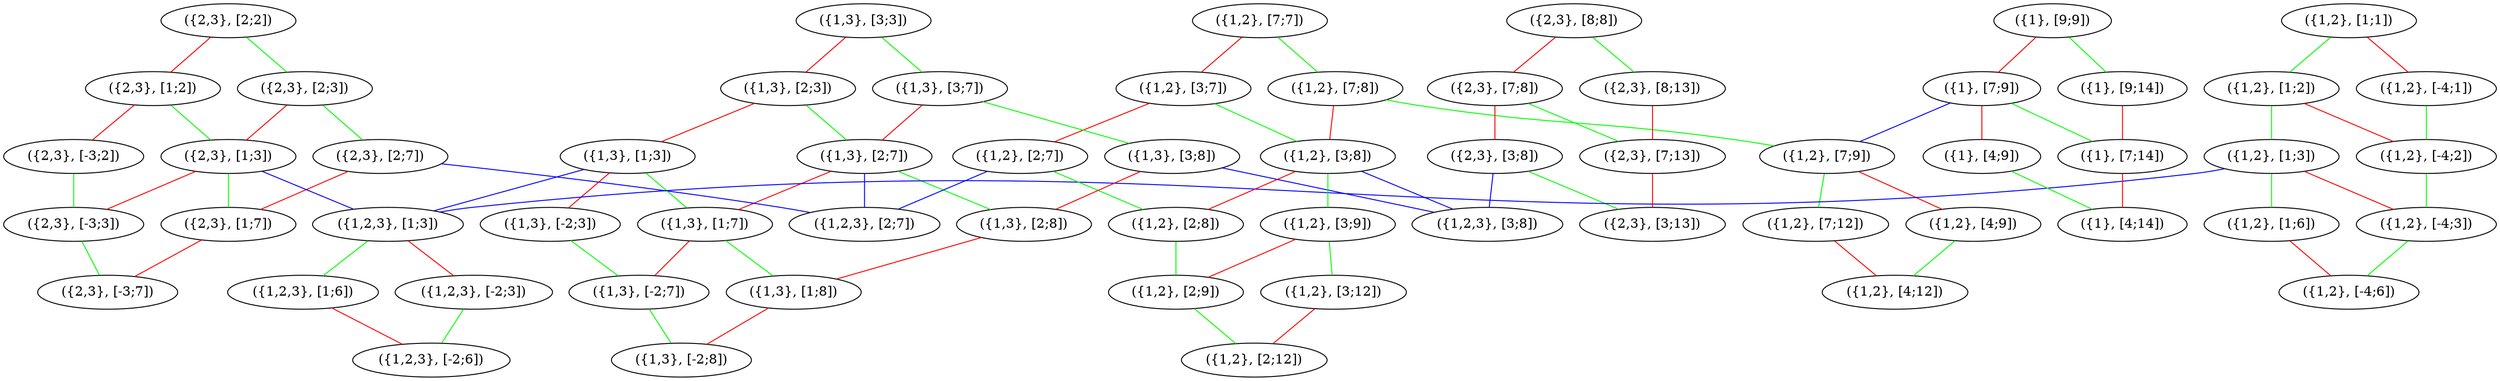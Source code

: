 graph G {
"({1,2,3}, [1;6])" [shape=ellipse];
"({2,3}, [-3;2])" [shape=ellipse];
"({1}, [4;14])" [shape=ellipse];
"({1,3}, [1;7])" [shape=ellipse];
"({2,3}, [3;13])" [shape=ellipse];
"({1,2}, [7;8])" [shape=ellipse];
"({1,3}, [2;7])" [shape=ellipse];
"({1,2}, [2;12])" [shape=ellipse];
"({1,3}, [-2;8])" [shape=ellipse];
"({2,3}, [1;2])" [shape=ellipse];
"({2,3}, [1;7])" [shape=ellipse];
"({1,2}, [7;9])" [shape=ellipse];
"({2,3}, [3;8])" [shape=ellipse];
"({2,3}, [2;7])" [shape=ellipse];
"({1,2,3}, [2;7])" [shape=ellipse];
"({1,2}, [7;7])" [shape=ellipse];
"({1,2}, [2;8])" [shape=ellipse];
"({1,2}, [1;1])" [shape=ellipse];
"({1,2}, [2;9])" [shape=ellipse];
"({2,3}, [1;3])" [shape=ellipse];
"({1,2}, [3;12])" [shape=ellipse];
"({1}, [7;9])" [shape=ellipse];
"({1,3}, [1;3])" [shape=ellipse];
"({1,2}, [3;7])" [shape=ellipse];
"({1,2}, [7;12])" [shape=ellipse];
"({1,3}, [-2;7])" [shape=ellipse];
"({1,2}, [-4;3])" [shape=ellipse];
"({1,2}, [1;2])" [shape=ellipse];
"({2,3}, [7;8])" [shape=ellipse];
"({2,3}, [-3;7])" [shape=ellipse];
"({1,3}, [2;3])" [shape=ellipse];
"({1,2}, [4;12])" [shape=ellipse];
"({2,3}, [-3;3])" [shape=ellipse];
"({1}, [9;14])" [shape=ellipse];
"({1,2}, [1;3])" [shape=ellipse];
"({1,2}, [2;7])" [shape=ellipse];
"({1,2}, [-4;1])" [shape=ellipse];
"({2,3}, [8;8])" [shape=ellipse];
"({2,3}, [2;2])" [shape=ellipse];
"({1,3}, [3;8])" [shape=ellipse];
"({1}, [7;14])" [shape=ellipse];
"({1,2}, [1;6])" [shape=ellipse];
"({1,2,3}, [3;8])" [shape=ellipse];
"({1,3}, [3;3])" [shape=ellipse];
"({1,2}, [3;9])" [shape=ellipse];
"({2,3}, [7;13])" [shape=ellipse];
"({1,2}, [3;8])" [shape=ellipse];
"({1,3}, [-2;3])" [shape=ellipse];
"({2,3}, [8;13])" [shape=ellipse];
"({1,2}, [-4;2])" [shape=ellipse];
"({1,2,3}, [1;3])" [shape=ellipse];
"({1}, [9;9])" [shape=ellipse];
"({1,2}, [4;9])" [shape=ellipse];
"({1,2}, [-4;6])" [shape=ellipse];
"({1,2,3}, [-2;6])" [shape=ellipse];
"({1,3}, [2;8])" [shape=ellipse];
"({1,3}, [1;8])" [shape=ellipse];
"({2,3}, [2;3])" [shape=ellipse];
"({1,3}, [3;7])" [shape=ellipse];
"({1,2,3}, [-2;3])" [shape=ellipse];
"({1}, [4;9])" [shape=ellipse];
"({1}, [9;9])" -- "({1}, [9;14])" [color=green];
"({1}, [9;9])" -- "({1}, [7;9])" [color=red];
"({1}, [7;9])" -- "({1}, [7;14])" [color=green];
"({1}, [7;9])" -- "({1}, [4;9])" [color=red];
"({1}, [7;9])" -- "({1,2}, [7;9])" [color=blue];
"({1,2}, [7;9])" -- "({1,2}, [7;12])" [color=green];
"({1,2}, [7;9])" -- "({1,2}, [4;9])" [color=red];
"({1,2}, [4;9])" -- "({1,2}, [4;12])" [color=green];
"({1,2}, [7;12])" -- "({1,2}, [4;12])" [color=red];
"({1}, [4;9])" -- "({1}, [4;14])" [color=green];
"({1}, [7;14])" -- "({1}, [4;14])" [color=red];
"({1}, [9;14])" -- "({1}, [7;14])" [color=red];
"({2,3}, [8;8])" -- "({2,3}, [8;13])" [color=green];
"({2,3}, [8;8])" -- "({2,3}, [7;8])" [color=red];
"({2,3}, [7;8])" -- "({2,3}, [7;13])" [color=green];
"({2,3}, [7;8])" -- "({2,3}, [3;8])" [color=red];
"({2,3}, [3;8])" -- "({2,3}, [3;13])" [color=green];
"({2,3}, [3;8])" -- "({1,2,3}, [3;8])" [color=blue];
"({2,3}, [7;13])" -- "({2,3}, [3;13])" [color=red];
"({2,3}, [8;13])" -- "({2,3}, [7;13])" [color=red];
"({1,2}, [7;7])" -- "({1,2}, [7;8])" [color=green];
"({1,2}, [7;7])" -- "({1,2}, [3;7])" [color=red];
"({1,2}, [3;7])" -- "({1,2}, [3;8])" [color=green];
"({1,2}, [3;7])" -- "({1,2}, [2;7])" [color=red];
"({1,2}, [2;7])" -- "({1,2}, [2;8])" [color=green];
"({1,2}, [2;7])" -- "({1,2,3}, [2;7])" [color=blue];
"({1,2}, [2;8])" -- "({1,2}, [2;9])" [color=green];
"({1,2}, [2;9])" -- "({1,2}, [2;12])" [color=green];
"({1,2}, [3;8])" -- "({1,2}, [3;9])" [color=green];
"({1,2}, [3;8])" -- "({1,2}, [2;8])" [color=red];
"({1,2}, [3;8])" -- "({1,2,3}, [3;8])" [color=blue];
"({1,2}, [3;9])" -- "({1,2}, [3;12])" [color=green];
"({1,2}, [3;9])" -- "({1,2}, [2;9])" [color=red];
"({1,2}, [3;12])" -- "({1,2}, [2;12])" [color=red];
"({1,2}, [7;8])" -- "({1,2}, [7;9])" [color=green];
"({1,2}, [7;8])" -- "({1,2}, [3;8])" [color=red];
"({1,3}, [3;3])" -- "({1,3}, [3;7])" [color=green];
"({1,3}, [3;3])" -- "({1,3}, [2;3])" [color=red];
"({1,3}, [2;3])" -- "({1,3}, [2;7])" [color=green];
"({1,3}, [2;3])" -- "({1,3}, [1;3])" [color=red];
"({1,3}, [1;3])" -- "({1,3}, [1;7])" [color=green];
"({1,3}, [1;3])" -- "({1,3}, [-2;3])" [color=red];
"({1,3}, [1;3])" -- "({1,2,3}, [1;3])" [color=blue];
"({1,2,3}, [1;3])" -- "({1,2,3}, [1;6])" [color=green];
"({1,2,3}, [1;3])" -- "({1,2,3}, [-2;3])" [color=red];
"({1,2,3}, [-2;3])" -- "({1,2,3}, [-2;6])" [color=green];
"({1,2,3}, [1;6])" -- "({1,2,3}, [-2;6])" [color=red];
"({1,3}, [-2;3])" -- "({1,3}, [-2;7])" [color=green];
"({1,3}, [-2;7])" -- "({1,3}, [-2;8])" [color=green];
"({1,3}, [1;7])" -- "({1,3}, [1;8])" [color=green];
"({1,3}, [1;7])" -- "({1,3}, [-2;7])" [color=red];
"({1,3}, [1;8])" -- "({1,3}, [-2;8])" [color=red];
"({1,3}, [2;7])" -- "({1,3}, [2;8])" [color=green];
"({1,3}, [2;7])" -- "({1,3}, [1;7])" [color=red];
"({1,3}, [2;7])" -- "({1,2,3}, [2;7])" [color=blue];
"({1,3}, [2;8])" -- "({1,3}, [1;8])" [color=red];
"({1,3}, [3;7])" -- "({1,3}, [3;8])" [color=green];
"({1,3}, [3;7])" -- "({1,3}, [2;7])" [color=red];
"({1,3}, [3;8])" -- "({1,3}, [2;8])" [color=red];
"({1,3}, [3;8])" -- "({1,2,3}, [3;8])" [color=blue];
"({2,3}, [2;2])" -- "({2,3}, [2;3])" [color=green];
"({2,3}, [2;2])" -- "({2,3}, [1;2])" [color=red];
"({2,3}, [1;2])" -- "({2,3}, [1;3])" [color=green];
"({2,3}, [1;2])" -- "({2,3}, [-3;2])" [color=red];
"({2,3}, [-3;2])" -- "({2,3}, [-3;3])" [color=green];
"({2,3}, [-3;3])" -- "({2,3}, [-3;7])" [color=green];
"({2,3}, [1;3])" -- "({2,3}, [1;7])" [color=green];
"({2,3}, [1;3])" -- "({2,3}, [-3;3])" [color=red];
"({2,3}, [1;3])" -- "({1,2,3}, [1;3])" [color=blue];
"({2,3}, [1;7])" -- "({2,3}, [-3;7])" [color=red];
"({2,3}, [2;3])" -- "({2,3}, [2;7])" [color=green];
"({2,3}, [2;3])" -- "({2,3}, [1;3])" [color=red];
"({2,3}, [2;7])" -- "({2,3}, [1;7])" [color=red];
"({2,3}, [2;7])" -- "({1,2,3}, [2;7])" [color=blue];
"({1,2}, [1;1])" -- "({1,2}, [1;2])" [color=green];
"({1,2}, [1;1])" -- "({1,2}, [-4;1])" [color=red];
"({1,2}, [-4;1])" -- "({1,2}, [-4;2])" [color=green];
"({1,2}, [-4;2])" -- "({1,2}, [-4;3])" [color=green];
"({1,2}, [-4;3])" -- "({1,2}, [-4;6])" [color=green];
"({1,2}, [1;2])" -- "({1,2}, [1;3])" [color=green];
"({1,2}, [1;2])" -- "({1,2}, [-4;2])" [color=red];
"({1,2}, [1;3])" -- "({1,2}, [1;6])" [color=green];
"({1,2}, [1;3])" -- "({1,2}, [-4;3])" [color=red];
"({1,2}, [1;3])" -- "({1,2,3}, [1;3])" [color=blue];
"({1,2}, [1;6])" -- "({1,2}, [-4;6])" [color=red];
}
